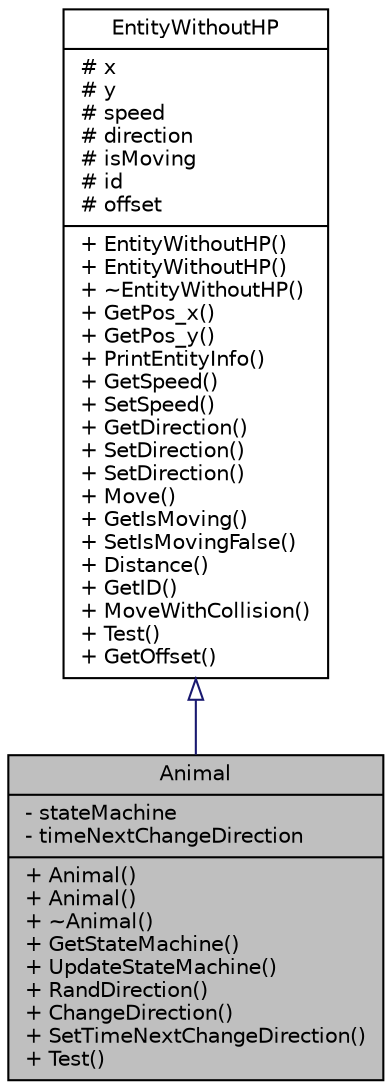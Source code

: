 digraph "Animal"
{
 // LATEX_PDF_SIZE
  bgcolor="transparent";
  edge [fontname="Helvetica",fontsize="10",labelfontname="Helvetica",labelfontsize="10"];
  node [fontname="Helvetica",fontsize="10",shape=record];
  Node1 [label="{Animal\n|- stateMachine\l- timeNextChangeDirection\l|+ Animal()\l+ Animal()\l+ ~Animal()\l+ GetStateMachine()\l+ UpdateStateMachine()\l+ RandDirection()\l+ ChangeDirection()\l+ SetTimeNextChangeDirection()\l+ Test()\l}",height=0.2,width=0.4,color="black", fillcolor="grey75", style="filled", fontcolor="black",tooltip="Représente un animal, hérite de EntityWithouHP."];
  Node2 -> Node1 [dir="back",color="midnightblue",fontsize="10",style="solid",arrowtail="onormal",fontname="Helvetica"];
  Node2 [label="{EntityWithoutHP\n|# x\l# y\l# speed\l# direction\l# isMoving\l# id\l# offset\l|+ EntityWithoutHP()\l+ EntityWithoutHP()\l+ ~EntityWithoutHP()\l+ GetPos_x()\l+ GetPos_y()\l+ PrintEntityInfo()\l+ GetSpeed()\l+ SetSpeed()\l+ GetDirection()\l+ SetDirection()\l+ SetDirection()\l+ Move()\l+ GetIsMoving()\l+ SetIsMovingFalse()\l+ Distance()\l+ GetID()\l+ MoveWithCollision()\l+ Test()\l+ GetOffset()\l}",height=0.2,width=0.4,color="black",URL="$classEntityWithoutHP.html",tooltip="Classe représentant une entité immobile et immortel."];
}
